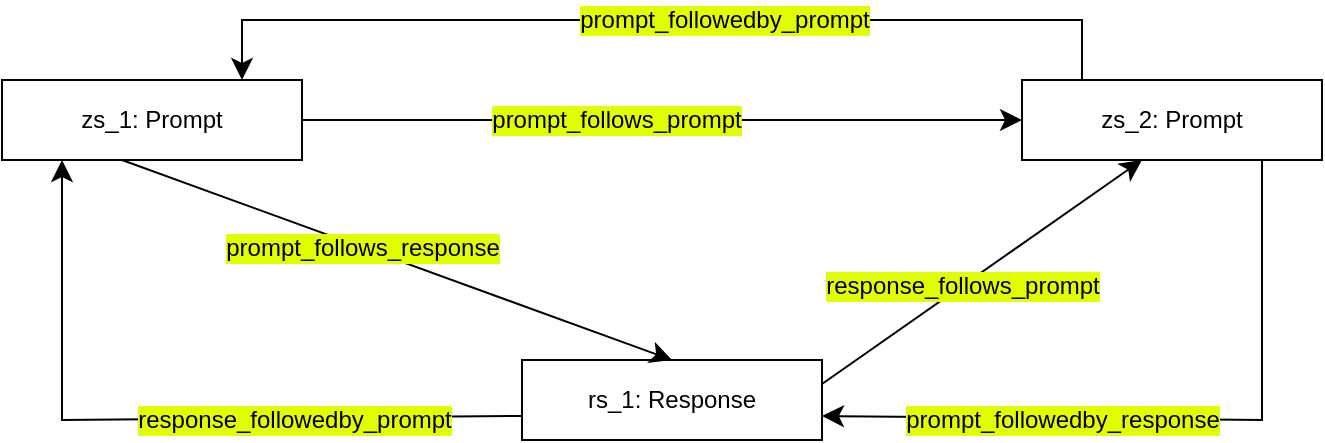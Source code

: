 <mxfile version="24.7.8">
  <diagram name="Pagina-1" id="0HmjSLc4NNgIAtNBORb4">
    <mxGraphModel dx="1050" dy="621" grid="1" gridSize="10" guides="1" tooltips="1" connect="1" arrows="1" fold="1" page="1" pageScale="1" pageWidth="15000" pageHeight="15000" math="0" shadow="0">
      <root>
        <mxCell id="0" />
        <mxCell id="1" parent="0" />
        <mxCell id="l1rVb8GW7DXcUY35VYKV-1" value="zs_1: Prompt" style="rounded=0;whiteSpace=wrap;html=1;snapToPoint=1;points=[[0.1,0],[0.2,0],[0.3,0],[0.4,0],[0.5,0],[0.6,0],[0.7,0],[0.8,0],[0.9,0],[0,0.1],[0,0.3],[0,0.5],[0,0.7],[0,0.9],[0.1,1],[0.2,1],[0.3,1],[0.4,1],[0.5,1],[0.6,1],[0.7,1],[0.8,1],[0.9,1],[1,0.1],[1,0.3],[1,0.5],[1,0.7],[1,0.9]];" parent="1" vertex="1">
          <mxGeometry x="200" y="250" width="150" height="40" as="geometry" />
        </mxCell>
        <mxCell id="l1rVb8GW7DXcUY35VYKV-2" value="rs_1: Response" style="rounded=0;whiteSpace=wrap;html=1;snapToPoint=1;points=[[0.1,0],[0.2,0],[0.3,0],[0.4,0],[0.5,0],[0.6,0],[0.7,0],[0.8,0],[0.9,0],[0,0.1],[0,0.3],[0,0.5],[0,0.7],[0,0.9],[0.1,1],[0.2,1],[0.3,1],[0.4,1],[0.5,1],[0.6,1],[0.7,1],[0.8,1],[0.9,1],[1,0.1],[1,0.3],[1,0.5],[1,0.7],[1,0.9]];" parent="1" vertex="1">
          <mxGeometry x="460" y="390" width="150" height="40" as="geometry" />
        </mxCell>
        <mxCell id="l1rVb8GW7DXcUY35VYKV-3" value="" style="endArrow=classic;html=1;exitX=0.4;exitY=1;exitDx=0;exitDy=0;entryX=0.5;entryY=0;entryDx=0;entryDy=0;endSize=8;arcSize=0;rounded=0;" parent="1" source="l1rVb8GW7DXcUY35VYKV-1" target="l1rVb8GW7DXcUY35VYKV-2" edge="1">
          <mxGeometry width="50" height="50" relative="1" as="geometry">
            <mxPoint x="340" y="320" as="sourcePoint" />
            <mxPoint x="537" y="320" as="targetPoint" />
          </mxGeometry>
        </mxCell>
        <mxCell id="l1rVb8GW7DXcUY35VYKV-4" value="&lt;font color=&quot;#000000&quot;&gt;prompt_follows_response&lt;/font&gt;" style="text;html=1;align=center;verticalAlign=middle;resizable=0;points=[];labelBackgroundColor=#e1ff00;" parent="l1rVb8GW7DXcUY35VYKV-3" vertex="1" connectable="0">
          <mxGeometry x="-0.127" relative="1" as="geometry">
            <mxPoint as="offset" />
          </mxGeometry>
        </mxCell>
        <mxCell id="l1rVb8GW7DXcUY35VYKV-5" value="" style="endArrow=classic;html=1;entryX=0.2;entryY=1;entryDx=0;entryDy=0;endSize=8;arcSize=0;rounded=0;exitX=0;exitY=0.7;exitDx=0;exitDy=0;" parent="1" source="l1rVb8GW7DXcUY35VYKV-2" target="l1rVb8GW7DXcUY35VYKV-1" edge="1">
          <mxGeometry width="50" height="50" relative="1" as="geometry">
            <mxPoint x="350" y="550" as="sourcePoint" />
            <mxPoint x="545" y="400" as="targetPoint" />
            <Array as="points">
              <mxPoint x="230" y="420" />
            </Array>
          </mxGeometry>
        </mxCell>
        <mxCell id="l1rVb8GW7DXcUY35VYKV-6" value="&lt;font color=&quot;#000000&quot;&gt;response_followedby_prompt&lt;/font&gt;" style="text;html=1;align=center;verticalAlign=middle;resizable=0;points=[];labelBackgroundColor=#e1ff00;" parent="l1rVb8GW7DXcUY35VYKV-5" vertex="1" connectable="0">
          <mxGeometry x="-0.127" relative="1" as="geometry">
            <mxPoint x="43" as="offset" />
          </mxGeometry>
        </mxCell>
        <mxCell id="l1rVb8GW7DXcUY35VYKV-7" value="zs_2: Prompt" style="rounded=0;whiteSpace=wrap;html=1;snapToPoint=1;points=[[0.1,0],[0.2,0],[0.3,0],[0.4,0],[0.5,0],[0.6,0],[0.7,0],[0.8,0],[0.9,0],[0,0.1],[0,0.3],[0,0.5],[0,0.7],[0,0.9],[0.1,1],[0.2,1],[0.3,1],[0.4,1],[0.5,1],[0.6,1],[0.7,1],[0.8,1],[0.9,1],[1,0.1],[1,0.3],[1,0.5],[1,0.7],[1,0.9]];" parent="1" vertex="1">
          <mxGeometry x="710" y="250" width="150" height="40" as="geometry" />
        </mxCell>
        <mxCell id="l1rVb8GW7DXcUY35VYKV-9" value="" style="endArrow=classic;html=1;exitX=1;exitY=0.5;exitDx=0;exitDy=0;entryX=0;entryY=0.5;entryDx=0;entryDy=0;endSize=8;arcSize=0;rounded=0;" parent="1" source="l1rVb8GW7DXcUY35VYKV-1" target="l1rVb8GW7DXcUY35VYKV-7" edge="1">
          <mxGeometry width="50" height="50" relative="1" as="geometry">
            <mxPoint x="270" y="300" as="sourcePoint" />
            <mxPoint x="545" y="400" as="targetPoint" />
          </mxGeometry>
        </mxCell>
        <mxCell id="l1rVb8GW7DXcUY35VYKV-10" value="&lt;font color=&quot;#000000&quot;&gt;prompt_follows_prompt&lt;/font&gt;" style="text;html=1;align=center;verticalAlign=middle;resizable=0;points=[];labelBackgroundColor=#e1ff00;" parent="l1rVb8GW7DXcUY35VYKV-9" vertex="1" connectable="0">
          <mxGeometry x="-0.127" relative="1" as="geometry">
            <mxPoint as="offset" />
          </mxGeometry>
        </mxCell>
        <mxCell id="l1rVb8GW7DXcUY35VYKV-12" value="" style="endArrow=classic;html=1;entryX=0.8;entryY=0;entryDx=0;entryDy=0;endSize=8;arcSize=0;rounded=0;exitX=0.2;exitY=0;exitDx=0;exitDy=0;" parent="1" source="l1rVb8GW7DXcUY35VYKV-7" target="l1rVb8GW7DXcUY35VYKV-1" edge="1">
          <mxGeometry width="50" height="50" relative="1" as="geometry">
            <mxPoint x="730" y="200" as="sourcePoint" />
            <mxPoint x="720" y="280" as="targetPoint" />
            <Array as="points">
              <mxPoint x="740" y="220" />
              <mxPoint x="520" y="220" />
              <mxPoint x="320" y="220" />
            </Array>
          </mxGeometry>
        </mxCell>
        <mxCell id="l1rVb8GW7DXcUY35VYKV-13" value="&lt;font color=&quot;#000000&quot;&gt;prompt_followedby_prompt&lt;/font&gt;" style="text;html=1;align=center;verticalAlign=middle;resizable=0;points=[];labelBackgroundColor=#e1ff00;" parent="l1rVb8GW7DXcUY35VYKV-12" vertex="1" connectable="0">
          <mxGeometry x="-0.127" relative="1" as="geometry">
            <mxPoint as="offset" />
          </mxGeometry>
        </mxCell>
        <mxCell id="l1rVb8GW7DXcUY35VYKV-14" value="" style="endArrow=classic;html=1;endSize=8;arcSize=0;rounded=0;exitX=1;exitY=0.3;exitDx=0;exitDy=0;entryX=0.4;entryY=1;entryDx=0;entryDy=0;" parent="1" source="l1rVb8GW7DXcUY35VYKV-2" target="l1rVb8GW7DXcUY35VYKV-7" edge="1">
          <mxGeometry width="50" height="50" relative="1" as="geometry">
            <mxPoint x="670" y="350" as="sourcePoint" />
            <mxPoint x="850" y="390" as="targetPoint" />
          </mxGeometry>
        </mxCell>
        <mxCell id="l1rVb8GW7DXcUY35VYKV-15" value="&lt;font color=&quot;#000000&quot;&gt;response_follows_prompt&lt;/font&gt;" style="text;html=1;align=center;verticalAlign=middle;resizable=0;points=[];labelBackgroundColor=#e1ff00;" parent="l1rVb8GW7DXcUY35VYKV-14" vertex="1" connectable="0">
          <mxGeometry x="-0.127" relative="1" as="geometry">
            <mxPoint as="offset" />
          </mxGeometry>
        </mxCell>
        <mxCell id="l1rVb8GW7DXcUY35VYKV-16" value="" style="endArrow=classic;html=1;endSize=8;arcSize=0;rounded=0;entryX=1;entryY=0.7;entryDx=0;entryDy=0;exitX=0.8;exitY=1;exitDx=0;exitDy=0;" parent="1" source="l1rVb8GW7DXcUY35VYKV-7" target="l1rVb8GW7DXcUY35VYKV-2" edge="1">
          <mxGeometry width="50" height="50" relative="1" as="geometry">
            <mxPoint x="860" y="370" as="sourcePoint" />
            <mxPoint x="780" y="300" as="targetPoint" />
            <Array as="points">
              <mxPoint x="830" y="420" />
            </Array>
          </mxGeometry>
        </mxCell>
        <mxCell id="l1rVb8GW7DXcUY35VYKV-17" value="&lt;font color=&quot;#000000&quot;&gt;prompt_followedby_response&lt;/font&gt;" style="text;html=1;align=center;verticalAlign=middle;resizable=0;points=[];labelBackgroundColor=#e1ff00;" parent="l1rVb8GW7DXcUY35VYKV-16" vertex="1" connectable="0">
          <mxGeometry x="-0.127" relative="1" as="geometry">
            <mxPoint x="-77" as="offset" />
          </mxGeometry>
        </mxCell>
      </root>
    </mxGraphModel>
  </diagram>
</mxfile>
